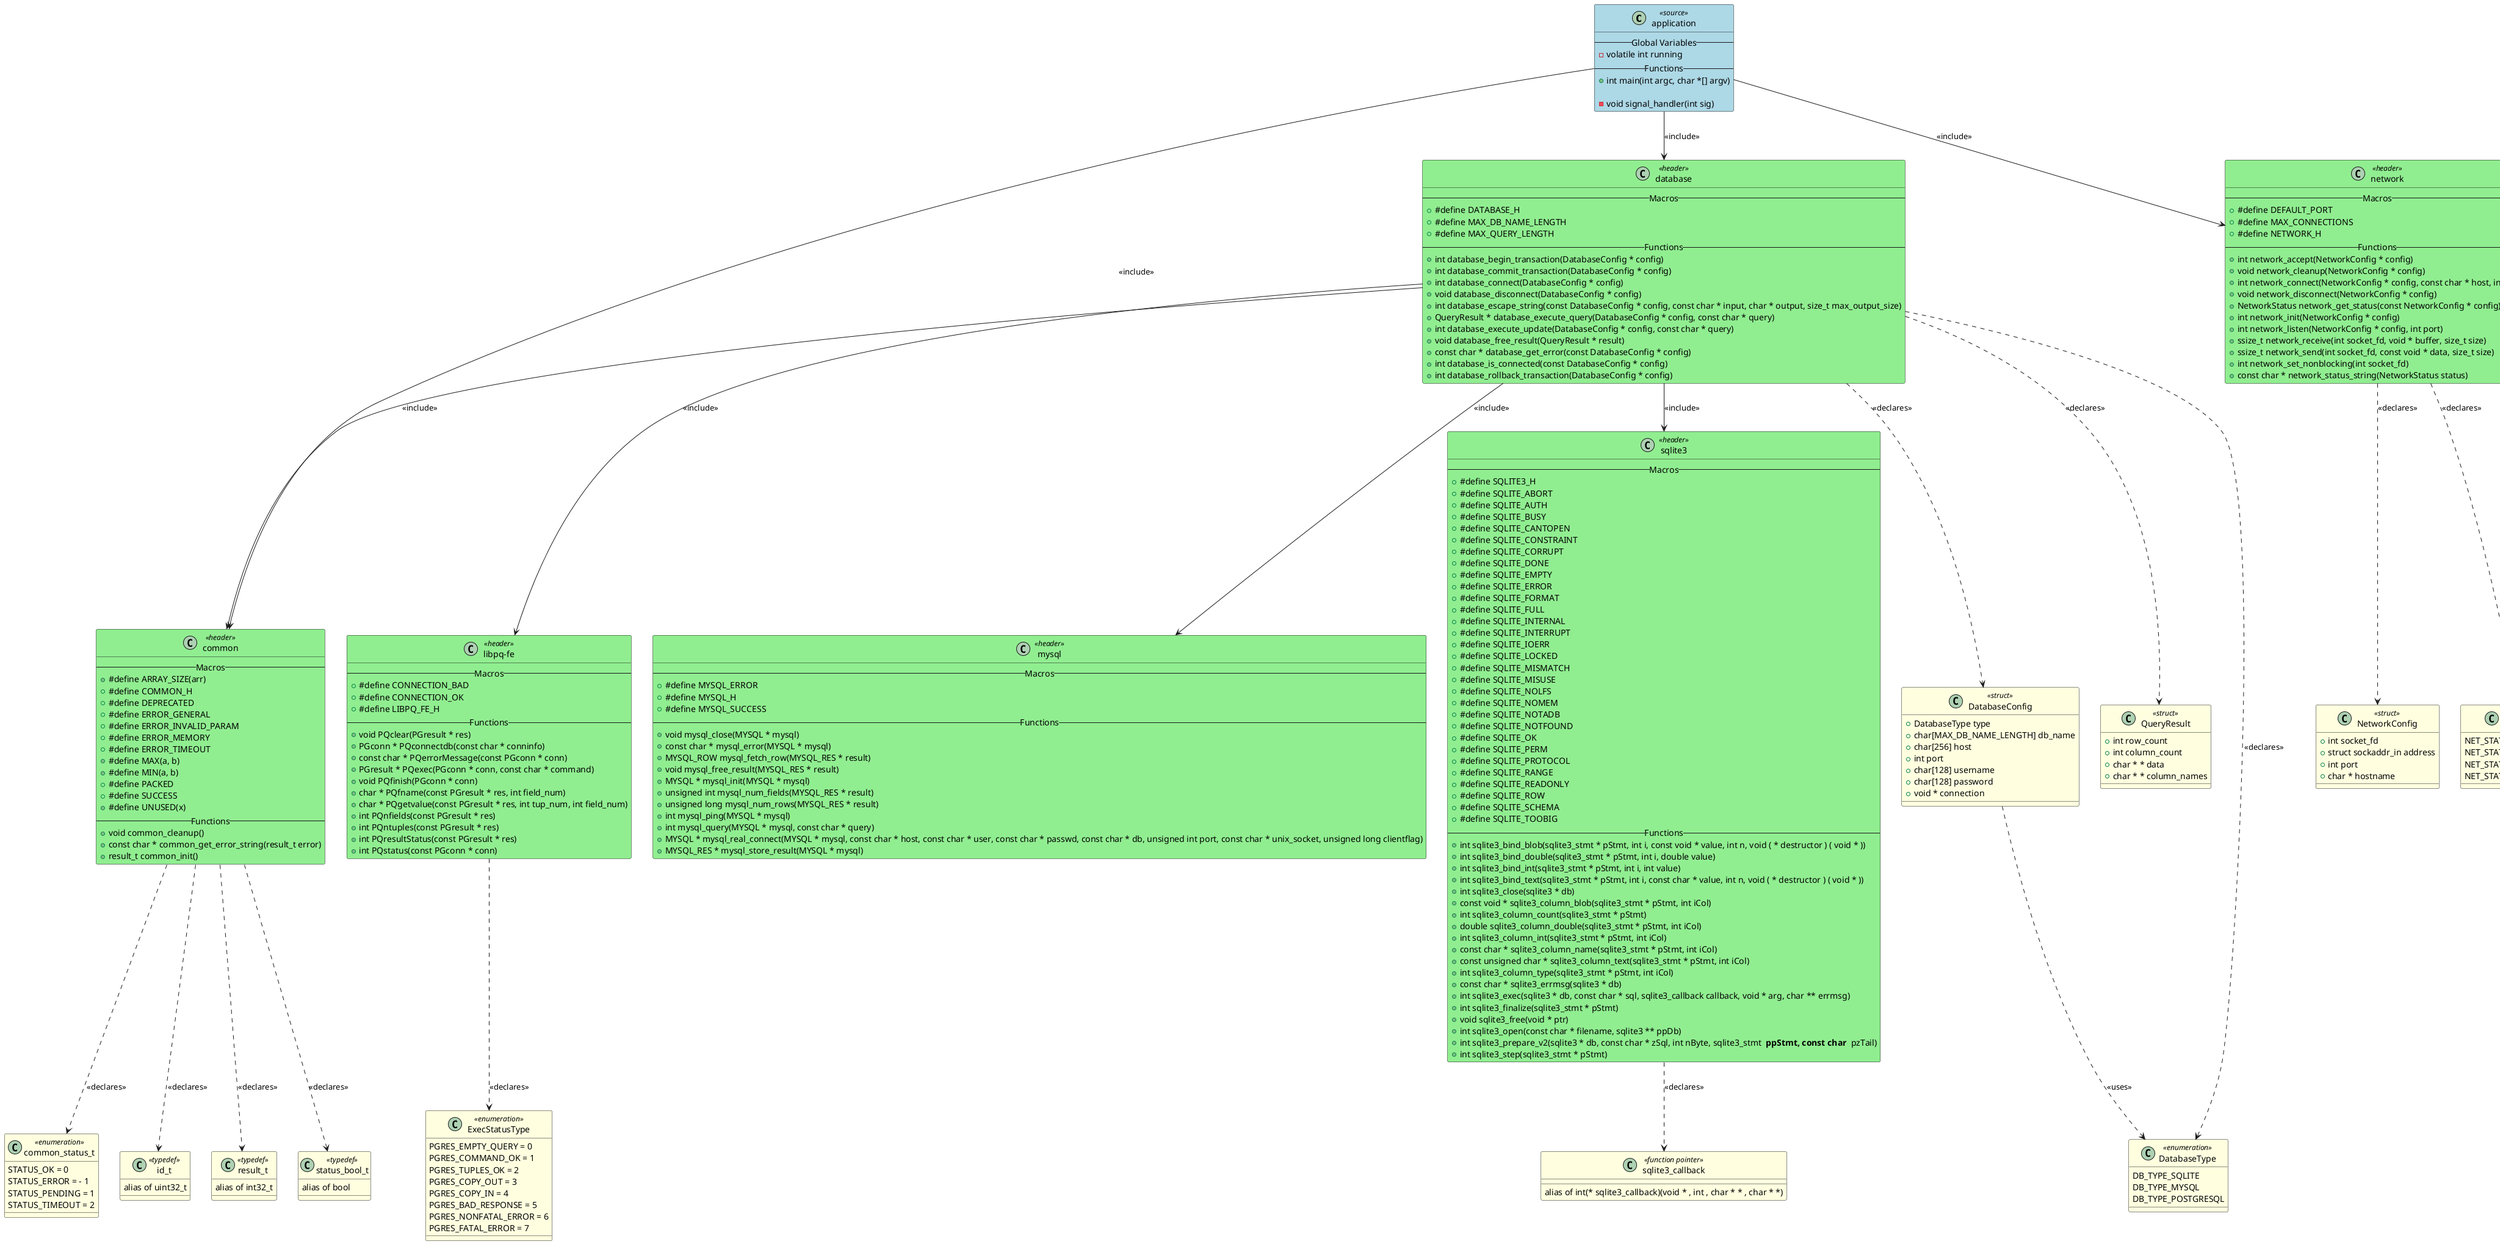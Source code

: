 @startuml application

class "application" as APPLICATION <<source>> #LightBlue
{
    -- Global Variables --
    - volatile int running
    -- Functions --
    + int main(int argc, char *[] argv)

    - void signal_handler(int sig)
}

class "common" as HEADER_COMMON <<header>> #LightGreen
{
    -- Macros --
    + #define ARRAY_SIZE(arr)
    + #define COMMON_H
    + #define DEPRECATED
    + #define ERROR_GENERAL
    + #define ERROR_INVALID_PARAM
    + #define ERROR_MEMORY
    + #define ERROR_TIMEOUT
    + #define MAX(a, b)
    + #define MIN(a, b)
    + #define PACKED
    + #define SUCCESS
    + #define UNUSED(x)
    -- Functions --
    + void common_cleanup()
    + const char * common_get_error_string(result_t error)
    + result_t common_init()
}

class "database" as HEADER_DATABASE <<header>> #LightGreen
{
    -- Macros --
    + #define DATABASE_H
    + #define MAX_DB_NAME_LENGTH
    + #define MAX_QUERY_LENGTH
    -- Functions --
    + int database_begin_transaction(DatabaseConfig * config)
    + int database_commit_transaction(DatabaseConfig * config)
    + int database_connect(DatabaseConfig * config)
    + void database_disconnect(DatabaseConfig * config)
    + int database_escape_string(const DatabaseConfig * config, const char * input, char * output, size_t max_output_size)
    + QueryResult * database_execute_query(DatabaseConfig * config, const char * query)
    + int database_execute_update(DatabaseConfig * config, const char * query)
    + void database_free_result(QueryResult * result)
    + const char * database_get_error(const DatabaseConfig * config)
    + int database_is_connected(const DatabaseConfig * config)
    + int database_rollback_transaction(DatabaseConfig * config)
}

class "libpq-fe" as HEADER_LIBPQ_FE <<header>> #LightGreen
{
    -- Macros --
    + #define CONNECTION_BAD
    + #define CONNECTION_OK
    + #define LIBPQ_FE_H
    -- Functions --
    + void PQclear(PGresult * res)
    + PGconn * PQconnectdb(const char * conninfo)
    + const char * PQerrorMessage(const PGconn * conn)
    + PGresult * PQexec(PGconn * conn, const char * command)
    + void PQfinish(PGconn * conn)
    + char * PQfname(const PGresult * res, int field_num)
    + char * PQgetvalue(const PGresult * res, int tup_num, int field_num)
    + int PQnfields(const PGresult * res)
    + int PQntuples(const PGresult * res)
    + int PQresultStatus(const PGresult * res)
    + int PQstatus(const PGconn * conn)
}

class "mysql" as HEADER_MYSQL <<header>> #LightGreen
{
    -- Macros --
    + #define MYSQL_ERROR
    + #define MYSQL_H
    + #define MYSQL_SUCCESS
    -- Functions --
    + void mysql_close(MYSQL * mysql)
    + const char * mysql_error(MYSQL * mysql)
    + MYSQL_ROW mysql_fetch_row(MYSQL_RES * result)
    + void mysql_free_result(MYSQL_RES * result)
    + MYSQL * mysql_init(MYSQL * mysql)
    + unsigned int mysql_num_fields(MYSQL_RES * result)
    + unsigned long mysql_num_rows(MYSQL_RES * result)
    + int mysql_ping(MYSQL * mysql)
    + int mysql_query(MYSQL * mysql, const char * query)
    + MYSQL * mysql_real_connect(MYSQL * mysql, const char * host, const char * user, const char * passwd, const char * db, unsigned int port, const char * unix_socket, unsigned long clientflag)
    + MYSQL_RES * mysql_store_result(MYSQL * mysql)
}

class "network" as HEADER_NETWORK <<header>> #LightGreen
{
    -- Macros --
    + #define DEFAULT_PORT
    + #define MAX_CONNECTIONS
    + #define NETWORK_H
    -- Functions --
    + int network_accept(NetworkConfig * config)
    + void network_cleanup(NetworkConfig * config)
    + int network_connect(NetworkConfig * config, const char * host, int port)
    + void network_disconnect(NetworkConfig * config)
    + NetworkStatus network_get_status(const NetworkConfig * config)
    + int network_init(NetworkConfig * config)
    + int network_listen(NetworkConfig * config, int port)
    + ssize_t network_receive(int socket_fd, void * buffer, size_t size)
    + ssize_t network_send(int socket_fd, const void * data, size_t size)
    + int network_set_nonblocking(int socket_fd)
    + const char * network_status_string(NetworkStatus status)
}

class "sqlite3" as HEADER_SQLITE3 <<header>> #LightGreen
{
    -- Macros --
    + #define SQLITE3_H
    + #define SQLITE_ABORT
    + #define SQLITE_AUTH
    + #define SQLITE_BUSY
    + #define SQLITE_CANTOPEN
    + #define SQLITE_CONSTRAINT
    + #define SQLITE_CORRUPT
    + #define SQLITE_DONE
    + #define SQLITE_EMPTY
    + #define SQLITE_ERROR
    + #define SQLITE_FORMAT
    + #define SQLITE_FULL
    + #define SQLITE_INTERNAL
    + #define SQLITE_INTERRUPT
    + #define SQLITE_IOERR
    + #define SQLITE_LOCKED
    + #define SQLITE_MISMATCH
    + #define SQLITE_MISUSE
    + #define SQLITE_NOLFS
    + #define SQLITE_NOMEM
    + #define SQLITE_NOTADB
    + #define SQLITE_NOTFOUND
    + #define SQLITE_OK
    + #define SQLITE_PERM
    + #define SQLITE_PROTOCOL
    + #define SQLITE_RANGE
    + #define SQLITE_READONLY
    + #define SQLITE_ROW
    + #define SQLITE_SCHEMA
    + #define SQLITE_TOOBIG
    -- Functions --
    + int sqlite3_bind_blob(sqlite3_stmt * pStmt, int i, const void * value, int n, void ( * destructor ) ( void * ))
    + int sqlite3_bind_double(sqlite3_stmt * pStmt, int i, double value)
    + int sqlite3_bind_int(sqlite3_stmt * pStmt, int i, int value)
    + int sqlite3_bind_text(sqlite3_stmt * pStmt, int i, const char * value, int n, void ( * destructor ) ( void * ))
    + int sqlite3_close(sqlite3 * db)
    + const void * sqlite3_column_blob(sqlite3_stmt * pStmt, int iCol)
    + int sqlite3_column_count(sqlite3_stmt * pStmt)
    + double sqlite3_column_double(sqlite3_stmt * pStmt, int iCol)
    + int sqlite3_column_int(sqlite3_stmt * pStmt, int iCol)
    + const char * sqlite3_column_name(sqlite3_stmt * pStmt, int iCol)
    + const unsigned char * sqlite3_column_text(sqlite3_stmt * pStmt, int iCol)
    + int sqlite3_column_type(sqlite3_stmt * pStmt, int iCol)
    + const char * sqlite3_errmsg(sqlite3 * db)
    + int sqlite3_exec(sqlite3 * db, const char * sql, sqlite3_callback callback, void * arg, char ** errmsg)
    + int sqlite3_finalize(sqlite3_stmt * pStmt)
    + void sqlite3_free(void * ptr)
    + int sqlite3_open(const char * filename, sqlite3 ** ppDb)
    + int sqlite3_prepare_v2(sqlite3 * db, const char * zSql, int nByte, sqlite3_stmt ** ppStmt, const char ** pzTail)
    + int sqlite3_step(sqlite3_stmt * pStmt)
}

class "common_status_t" as TYPEDEF_COMMON_STATUS_T <<enumeration>> #LightYellow
{
    STATUS_OK = 0
    STATUS_ERROR = - 1
    STATUS_PENDING = 1
    STATUS_TIMEOUT = 2
}

class "id_t" as TYPEDEF_ID_T <<typedef>> #LightYellow
{
    alias of uint32_t
}

class "result_t" as TYPEDEF_RESULT_T <<typedef>> #LightYellow
{
    alias of int32_t
}

class "status_bool_t" as TYPEDEF_STATUS_BOOL_T <<typedef>> #LightYellow
{
    alias of bool
}

class "DatabaseConfig" as TYPEDEF_DATABASECONFIG <<struct>> #LightYellow
{
    + DatabaseType type
    + char[MAX_DB_NAME_LENGTH] db_name
    + char[256] host
    + int port
    + char[128] username
    + char[128] password
    + void * connection
}

class "QueryResult" as TYPEDEF_QUERYRESULT <<struct>> #LightYellow
{
    + int row_count
    + int column_count
    + char * * data
    + char * * column_names
}

class "DatabaseType" as TYPEDEF_DATABASETYPE <<enumeration>> #LightYellow
{
    DB_TYPE_SQLITE
    DB_TYPE_MYSQL
    DB_TYPE_POSTGRESQL
}

class "ExecStatusType" as TYPEDEF_EXECSTATUSTYPE <<enumeration>> #LightYellow
{
    PGRES_EMPTY_QUERY = 0
    PGRES_COMMAND_OK = 1
    PGRES_TUPLES_OK = 2
    PGRES_COPY_OUT = 3
    PGRES_COPY_IN = 4
    PGRES_BAD_RESPONSE = 5
    PGRES_NONFATAL_ERROR = 6
    PGRES_FATAL_ERROR = 7
}

class "NetworkConfig" as TYPEDEF_NETWORKCONFIG <<struct>> #LightYellow
{
    + int socket_fd
    + struct sockaddr_in address
    + int port
    + char * hostname
}

class "NetworkStatus" as TYPEDEF_NETWORKSTATUS <<enumeration>> #LightYellow
{
    NET_STATUS_DISCONNECTED
    NET_STATUS_CONNECTING
    NET_STATUS_CONNECTED
    NET_STATUS_ERROR
}

class "sqlite3_callback" as TYPEDEF_SQLITE3_CALLBACK <<function pointer>> #LightYellow
{
    alias of int(* sqlite3_callback)(void * , int , char * * , char * *)
}


' Include relationships
APPLICATION --> HEADER_COMMON : <<include>>
APPLICATION --> HEADER_DATABASE : <<include>>
APPLICATION --> HEADER_NETWORK : <<include>>
HEADER_DATABASE --> HEADER_COMMON : <<include>>
HEADER_DATABASE --> HEADER_LIBPQ_FE : <<include>>
HEADER_DATABASE --> HEADER_MYSQL : <<include>>
HEADER_DATABASE --> HEADER_SQLITE3 : <<include>>

' Declaration relationships
HEADER_COMMON ..> TYPEDEF_COMMON_STATUS_T : <<declares>>
HEADER_COMMON ..> TYPEDEF_ID_T : <<declares>>
HEADER_COMMON ..> TYPEDEF_RESULT_T : <<declares>>
HEADER_COMMON ..> TYPEDEF_STATUS_BOOL_T : <<declares>>
HEADER_DATABASE ..> TYPEDEF_DATABASECONFIG : <<declares>>
HEADER_DATABASE ..> TYPEDEF_QUERYRESULT : <<declares>>
HEADER_DATABASE ..> TYPEDEF_DATABASETYPE : <<declares>>
HEADER_LIBPQ_FE ..> TYPEDEF_EXECSTATUSTYPE : <<declares>>
HEADER_NETWORK ..> TYPEDEF_NETWORKCONFIG : <<declares>>
HEADER_NETWORK ..> TYPEDEF_NETWORKSTATUS : <<declares>>
HEADER_SQLITE3 ..> TYPEDEF_SQLITE3_CALLBACK : <<declares>>

' Uses relationships
TYPEDEF_DATABASECONFIG ..> TYPEDEF_DATABASETYPE : <<uses>>

@enduml